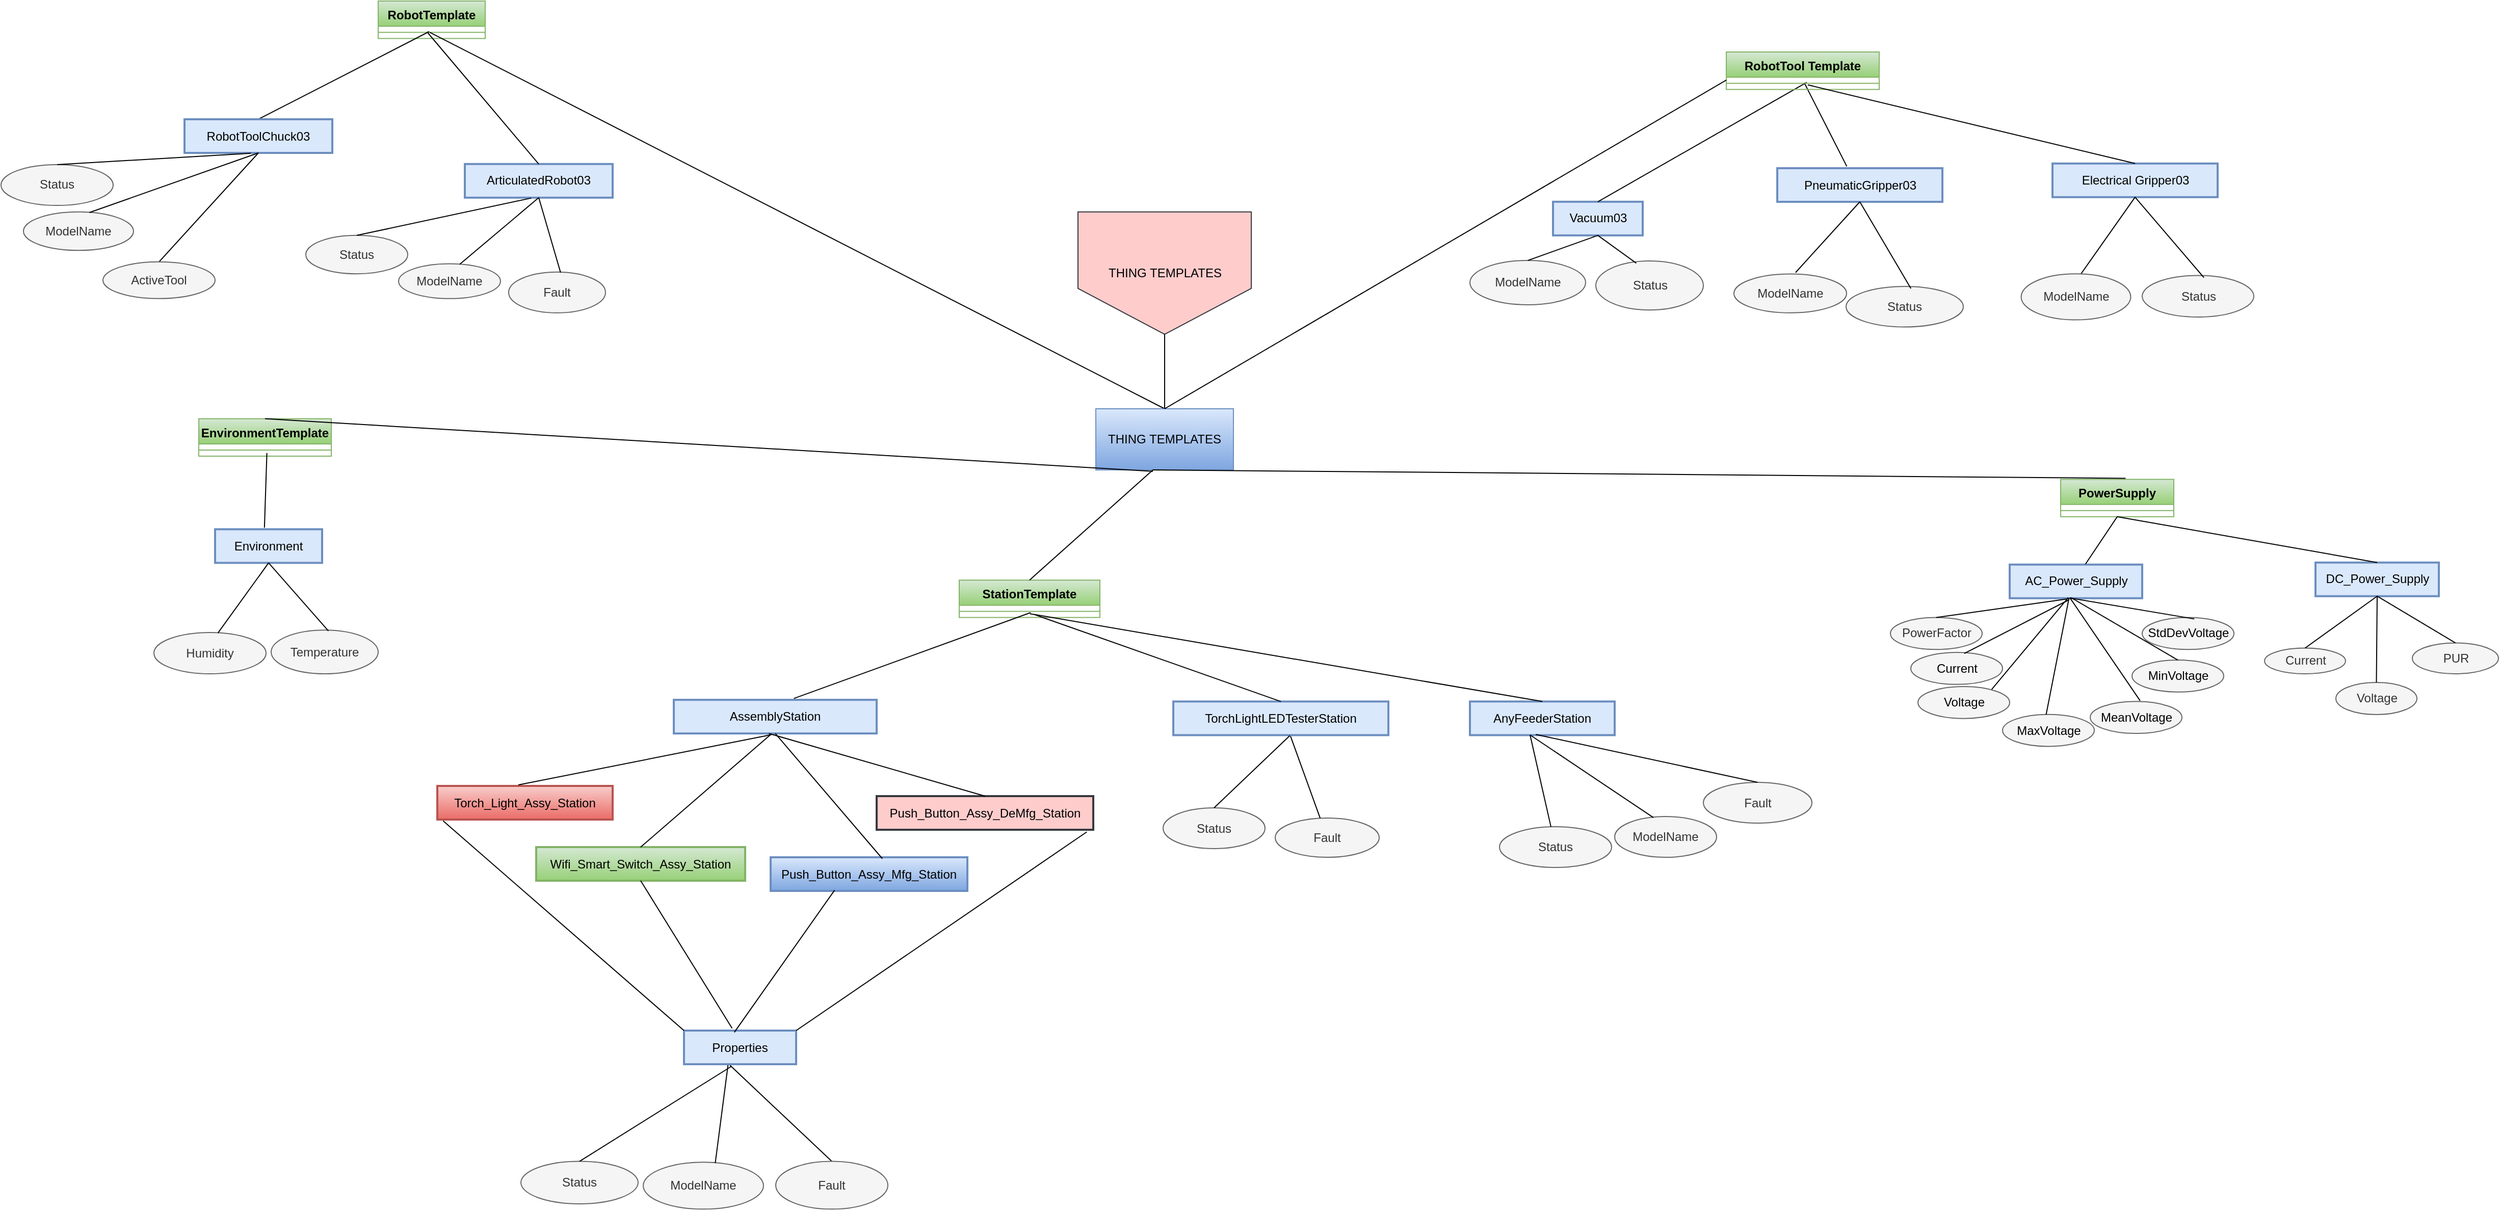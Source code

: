 <mxfile version="24.7.4">
  <diagram name="Page-1" id="5OijmqFve8VZQriH8OVc">
    <mxGraphModel dx="-5677" dy="283" grid="1" gridSize="10" guides="1" tooltips="1" connect="1" arrows="1" fold="1" page="1" pageScale="1" pageWidth="1243" pageHeight="1409" math="0" shadow="0">
      <root>
        <mxCell id="0" />
        <mxCell id="1" parent="0" />
        <mxCell id="x0ikcI0hJj1b4qyyn2zJ-31" value="RobotTemplate&#xa;" style="swimlane;fontStyle=1;align=center;verticalAlign=top;childLayout=stackLayout;horizontal=1;startSize=24.7;horizontalStack=0;resizeParent=1;resizeParentMax=0;resizeLast=0;collapsible=0;marginBottom=0;fillColor=#d5e8d4;gradientColor=#97d077;strokeColor=#82b366;" vertex="1" parent="1">
          <mxGeometry x="7460" y="450.0" width="105" height="36.7" as="geometry" />
        </mxCell>
        <mxCell id="x0ikcI0hJj1b4qyyn2zJ-32" style="line;strokeWidth=1;fillColor=none;align=left;verticalAlign=middle;spacingTop=-1;spacingLeft=3;spacingRight=3;rotatable=0;labelPosition=right;points=[];portConstraint=eastwest;strokeColor=inherit;" vertex="1" parent="x0ikcI0hJj1b4qyyn2zJ-31">
          <mxGeometry y="24.7" width="105" height="12" as="geometry" />
        </mxCell>
        <mxCell id="x0ikcI0hJj1b4qyyn2zJ-33" value="THING TEMPLATES" style="shape=offPageConnector;whiteSpace=wrap;html=1;fillColor=#ffcccc;strokeColor=#36393d;" vertex="1" parent="1">
          <mxGeometry x="8146.5" y="656.91" width="170" height="120" as="geometry" />
        </mxCell>
        <mxCell id="x0ikcI0hJj1b4qyyn2zJ-34" value="" style="endArrow=none;html=1;rounded=0;exitX=0.481;exitY=0.495;exitDx=0;exitDy=0;entryX=0.5;entryY=0;entryDx=0;entryDy=0;exitPerimeter=0;" edge="1" parent="1" source="x0ikcI0hJj1b4qyyn2zJ-32" target="x0ikcI0hJj1b4qyyn2zJ-65">
          <mxGeometry width="50" height="50" relative="1" as="geometry">
            <mxPoint x="7820" y="1150" as="sourcePoint" />
            <mxPoint x="8130" y="1020" as="targetPoint" />
          </mxGeometry>
        </mxCell>
        <mxCell id="x0ikcI0hJj1b4qyyn2zJ-35" value="" style="endArrow=none;html=1;rounded=0;exitX=0.5;exitY=0;exitDx=0;exitDy=0;entryX=0.476;entryY=0.442;entryDx=0;entryDy=0;entryPerimeter=0;" edge="1" parent="1" source="x0ikcI0hJj1b4qyyn2zJ-36" target="x0ikcI0hJj1b4qyyn2zJ-32">
          <mxGeometry width="50" height="50" relative="1" as="geometry">
            <mxPoint x="7490" y="520.0" as="sourcePoint" />
            <mxPoint x="7510" y="490.0" as="targetPoint" />
          </mxGeometry>
        </mxCell>
        <mxCell id="x0ikcI0hJj1b4qyyn2zJ-36" value="RobotToolChuck03" style="whiteSpace=wrap;strokeWidth=2;fillColor=#dae8fc;strokeColor=#6c8ebf;" vertex="1" parent="1">
          <mxGeometry x="7270" y="566.0" width="145" height="33" as="geometry" />
        </mxCell>
        <mxCell id="x0ikcI0hJj1b4qyyn2zJ-37" value="PneumaticGripper03" style="whiteSpace=wrap;strokeWidth=2;fillColor=#dae8fc;strokeColor=#6c8ebf;" vertex="1" parent="1">
          <mxGeometry x="8832.5" y="614.0" width="162" height="33" as="geometry" />
        </mxCell>
        <mxCell id="x0ikcI0hJj1b4qyyn2zJ-38" value="Vacuum03" style="whiteSpace=wrap;strokeWidth=2;fillColor=#dae8fc;strokeColor=#6c8ebf;" vertex="1" parent="1">
          <mxGeometry x="8612.5" y="646.91" width="88" height="33" as="geometry" />
        </mxCell>
        <mxCell id="x0ikcI0hJj1b4qyyn2zJ-39" value="" style="endArrow=none;html=1;rounded=0;exitX=0.421;exitY=-0.055;exitDx=0;exitDy=0;entryX=0.51;entryY=0.461;entryDx=0;entryDy=0;entryPerimeter=0;exitPerimeter=0;" edge="1" parent="1" source="x0ikcI0hJj1b4qyyn2zJ-37" target="x0ikcI0hJj1b4qyyn2zJ-57">
          <mxGeometry width="50" height="50" relative="1" as="geometry">
            <mxPoint x="8195.5" y="646.0" as="sourcePoint" />
            <mxPoint x="8362.5" y="560.0" as="targetPoint" />
          </mxGeometry>
        </mxCell>
        <mxCell id="x0ikcI0hJj1b4qyyn2zJ-40" value="" style="endArrow=none;html=1;rounded=0;exitX=0.5;exitY=0;exitDx=0;exitDy=0;entryX=0.526;entryY=0.422;entryDx=0;entryDy=0;entryPerimeter=0;" edge="1" parent="1" source="x0ikcI0hJj1b4qyyn2zJ-38" target="x0ikcI0hJj1b4qyyn2zJ-57">
          <mxGeometry width="50" height="50" relative="1" as="geometry">
            <mxPoint x="8205.5" y="656.0" as="sourcePoint" />
            <mxPoint x="8352.5" y="550.0" as="targetPoint" />
          </mxGeometry>
        </mxCell>
        <mxCell id="x0ikcI0hJj1b4qyyn2zJ-41" value="&lt;span style=&quot;text-align: left; text-wrap: nowrap;&quot;&gt;ModelName&lt;/span&gt;" style="ellipse;whiteSpace=wrap;html=1;fillColor=#f5f5f5;fontColor=#333333;strokeColor=#666666;" vertex="1" parent="1">
          <mxGeometry x="7112" y="656.91" width="108" height="37.73" as="geometry" />
        </mxCell>
        <mxCell id="x0ikcI0hJj1b4qyyn2zJ-42" value="&lt;div style=&quot;text-align: left;&quot;&gt;&lt;span style=&quot;background-color: initial; text-wrap: nowrap;&quot;&gt;Fault&lt;/span&gt;&lt;/div&gt;" style="ellipse;whiteSpace=wrap;html=1;fillColor=#f5f5f5;fontColor=#333333;strokeColor=#666666;" vertex="1" parent="1">
          <mxGeometry x="7588" y="715.9" width="95" height="40" as="geometry" />
        </mxCell>
        <mxCell id="x0ikcI0hJj1b4qyyn2zJ-43" value="&lt;span style=&quot;text-align: left; text-wrap: nowrap;&quot;&gt;Status&lt;/span&gt;" style="ellipse;whiteSpace=wrap;html=1;fillColor=#f5f5f5;fontColor=#333333;strokeColor=#666666;" vertex="1" parent="1">
          <mxGeometry x="8900" y="730" width="115" height="39.74" as="geometry" />
        </mxCell>
        <mxCell id="x0ikcI0hJj1b4qyyn2zJ-44" value="&lt;span style=&quot;text-align: left; text-wrap: nowrap;&quot;&gt;ModelName&lt;/span&gt;" style="ellipse;whiteSpace=wrap;html=1;fillColor=#f5f5f5;fontColor=#333333;strokeColor=#666666;" vertex="1" parent="1">
          <mxGeometry x="8790" y="717.81" width="110.5" height="38.09" as="geometry" />
        </mxCell>
        <mxCell id="x0ikcI0hJj1b4qyyn2zJ-45" value="" style="endArrow=none;html=1;rounded=0;exitX=0.599;exitY=0.016;exitDx=0;exitDy=0;entryX=0.5;entryY=1;entryDx=0;entryDy=0;exitPerimeter=0;" edge="1" parent="1" source="x0ikcI0hJj1b4qyyn2zJ-41" target="x0ikcI0hJj1b4qyyn2zJ-36">
          <mxGeometry width="50" height="50" relative="1" as="geometry">
            <mxPoint x="7117" y="715.0" as="sourcePoint" />
            <mxPoint x="7284" y="629.0" as="targetPoint" />
          </mxGeometry>
        </mxCell>
        <mxCell id="x0ikcI0hJj1b4qyyn2zJ-46" value="&lt;span style=&quot;text-align: left; text-wrap: nowrap;&quot;&gt;Status&lt;/span&gt;" style="ellipse;whiteSpace=wrap;html=1;fillColor=#f5f5f5;fontColor=#333333;strokeColor=#666666;" vertex="1" parent="1">
          <mxGeometry x="7090" y="610.45" width="110" height="40.09" as="geometry" />
        </mxCell>
        <mxCell id="x0ikcI0hJj1b4qyyn2zJ-47" value="" style="endArrow=none;html=1;rounded=0;exitX=0.5;exitY=0;exitDx=0;exitDy=0;entryX=0.449;entryY=1.012;entryDx=0;entryDy=0;entryPerimeter=0;" edge="1" parent="1" source="x0ikcI0hJj1b4qyyn2zJ-46" target="x0ikcI0hJj1b4qyyn2zJ-36">
          <mxGeometry width="50" height="50" relative="1" as="geometry">
            <mxPoint x="7097" y="701.0" as="sourcePoint" />
            <mxPoint x="7353" y="609.0" as="targetPoint" />
          </mxGeometry>
        </mxCell>
        <mxCell id="x0ikcI0hJj1b4qyyn2zJ-48" value="" style="endArrow=none;html=1;rounded=0;entryX=0.5;entryY=1;entryDx=0;entryDy=0;exitX=0.5;exitY=0;exitDx=0;exitDy=0;" edge="1" parent="1" source="x0ikcI0hJj1b4qyyn2zJ-51" target="x0ikcI0hJj1b4qyyn2zJ-36">
          <mxGeometry width="50" height="50" relative="1" as="geometry">
            <mxPoint x="7300" y="720.0" as="sourcePoint" />
            <mxPoint x="7363" y="619.0" as="targetPoint" />
          </mxGeometry>
        </mxCell>
        <mxCell id="x0ikcI0hJj1b4qyyn2zJ-49" value="" style="endArrow=none;html=1;rounded=0;exitX=0.547;exitY=-0.038;exitDx=0;exitDy=0;entryX=0.5;entryY=1;entryDx=0;entryDy=0;exitPerimeter=0;" edge="1" parent="1" source="x0ikcI0hJj1b4qyyn2zJ-44" target="x0ikcI0hJj1b4qyyn2zJ-37">
          <mxGeometry width="50" height="50" relative="1" as="geometry">
            <mxPoint x="8854.948" y="731.37" as="sourcePoint" />
            <mxPoint x="8750.5" y="687.0" as="targetPoint" />
          </mxGeometry>
        </mxCell>
        <mxCell id="x0ikcI0hJj1b4qyyn2zJ-50" value="" style="endArrow=none;html=1;rounded=0;exitX=0.553;exitY=0.05;exitDx=0;exitDy=0;entryX=0.5;entryY=1;entryDx=0;entryDy=0;exitPerimeter=0;" edge="1" parent="1" source="x0ikcI0hJj1b4qyyn2zJ-43" target="x0ikcI0hJj1b4qyyn2zJ-37">
          <mxGeometry width="50" height="50" relative="1" as="geometry">
            <mxPoint x="8504.5" y="789.0" as="sourcePoint" />
            <mxPoint x="8760.5" y="697.0" as="targetPoint" />
          </mxGeometry>
        </mxCell>
        <mxCell id="x0ikcI0hJj1b4qyyn2zJ-51" value="&lt;span style=&quot;text-align: left; text-wrap: nowrap;&quot;&gt;ActiveTool&lt;/span&gt;" style="ellipse;whiteSpace=wrap;html=1;fillColor=#f5f5f5;fontColor=#333333;strokeColor=#666666;" vertex="1" parent="1">
          <mxGeometry x="7190" y="705.91" width="110" height="36" as="geometry" />
        </mxCell>
        <mxCell id="x0ikcI0hJj1b4qyyn2zJ-52" value="&lt;span style=&quot;text-align: left; text-wrap: nowrap;&quot;&gt;Status&lt;/span&gt;" style="ellipse;whiteSpace=wrap;html=1;fillColor=#f5f5f5;fontColor=#333333;strokeColor=#666666;" vertex="1" parent="1">
          <mxGeometry x="8654.5" y="705" width="105.5" height="48.09" as="geometry" />
        </mxCell>
        <mxCell id="x0ikcI0hJj1b4qyyn2zJ-53" value="&lt;span style=&quot;text-align: left; text-wrap: nowrap;&quot;&gt;ModelName&lt;/span&gt;" style="ellipse;whiteSpace=wrap;html=1;fillColor=#f5f5f5;fontColor=#333333;strokeColor=#666666;" vertex="1" parent="1">
          <mxGeometry x="8531" y="704.54" width="113.5" height="43.46" as="geometry" />
        </mxCell>
        <mxCell id="x0ikcI0hJj1b4qyyn2zJ-54" value="" style="endArrow=none;html=1;rounded=0;entryX=0.5;entryY=1;entryDx=0;entryDy=0;exitX=0.5;exitY=0;exitDx=0;exitDy=0;" edge="1" parent="1" source="x0ikcI0hJj1b4qyyn2zJ-53" target="x0ikcI0hJj1b4qyyn2zJ-38">
          <mxGeometry width="50" height="50" relative="1" as="geometry">
            <mxPoint x="8639.281" y="713.414" as="sourcePoint" />
            <mxPoint x="8388.5" y="669.0" as="targetPoint" />
          </mxGeometry>
        </mxCell>
        <mxCell id="x0ikcI0hJj1b4qyyn2zJ-55" value="" style="endArrow=none;html=1;rounded=0;entryX=0.5;entryY=1;entryDx=0;entryDy=0;exitX=0.376;exitY=0.045;exitDx=0;exitDy=0;exitPerimeter=0;" edge="1" parent="1" source="x0ikcI0hJj1b4qyyn2zJ-52" target="x0ikcI0hJj1b4qyyn2zJ-38">
          <mxGeometry width="50" height="50" relative="1" as="geometry">
            <mxPoint x="8659.5" y="752.0" as="sourcePoint" />
            <mxPoint x="8583.5" y="689.0" as="targetPoint" />
          </mxGeometry>
        </mxCell>
        <mxCell id="x0ikcI0hJj1b4qyyn2zJ-56" value="RobotTool Template&#xa;" style="swimlane;fontStyle=1;align=center;verticalAlign=top;childLayout=stackLayout;horizontal=1;startSize=24.7;horizontalStack=0;resizeParent=1;resizeParentMax=0;resizeLast=0;collapsible=0;marginBottom=0;fillColor=#d5e8d4;gradientColor=#97d077;strokeColor=#82b366;" vertex="1" parent="1">
          <mxGeometry x="8782.5" y="500.0" width="150" height="36.7" as="geometry" />
        </mxCell>
        <mxCell id="x0ikcI0hJj1b4qyyn2zJ-57" style="line;strokeWidth=1;fillColor=none;align=left;verticalAlign=middle;spacingTop=-1;spacingLeft=3;spacingRight=3;rotatable=0;labelPosition=right;points=[];portConstraint=eastwest;strokeColor=inherit;" vertex="1" parent="x0ikcI0hJj1b4qyyn2zJ-56">
          <mxGeometry y="24.7" width="150" height="12" as="geometry" />
        </mxCell>
        <mxCell id="x0ikcI0hJj1b4qyyn2zJ-58" value="ArticulatedRobot03" style="whiteSpace=wrap;strokeWidth=2;fillColor=#dae8fc;strokeColor=#6c8ebf;" vertex="1" parent="1">
          <mxGeometry x="7545" y="609.91" width="145" height="33" as="geometry" />
        </mxCell>
        <mxCell id="x0ikcI0hJj1b4qyyn2zJ-59" value="&lt;span style=&quot;text-align: left; text-wrap: nowrap;&quot;&gt;ModelName&lt;/span&gt;" style="ellipse;whiteSpace=wrap;html=1;fillColor=#f5f5f5;fontColor=#333333;strokeColor=#666666;" vertex="1" parent="1">
          <mxGeometry x="7480" y="707.81" width="100" height="34.1" as="geometry" />
        </mxCell>
        <mxCell id="x0ikcI0hJj1b4qyyn2zJ-60" value="" style="endArrow=none;html=1;rounded=0;exitX=0.599;exitY=0.016;exitDx=0;exitDy=0;entryX=0.5;entryY=1;entryDx=0;entryDy=0;exitPerimeter=0;" edge="1" parent="1" source="x0ikcI0hJj1b4qyyn2zJ-59" target="x0ikcI0hJj1b4qyyn2zJ-58">
          <mxGeometry width="50" height="50" relative="1" as="geometry">
            <mxPoint x="7392" y="758.91" as="sourcePoint" />
            <mxPoint x="7559" y="672.91" as="targetPoint" />
          </mxGeometry>
        </mxCell>
        <mxCell id="x0ikcI0hJj1b4qyyn2zJ-61" value="&lt;span style=&quot;text-align: left; text-wrap: nowrap;&quot;&gt;Status&lt;/span&gt;" style="ellipse;whiteSpace=wrap;html=1;fillColor=#f5f5f5;fontColor=#333333;strokeColor=#666666;" vertex="1" parent="1">
          <mxGeometry x="7389" y="679.91" width="100" height="37.73" as="geometry" />
        </mxCell>
        <mxCell id="x0ikcI0hJj1b4qyyn2zJ-62" value="" style="endArrow=none;html=1;rounded=0;exitX=0.5;exitY=0;exitDx=0;exitDy=0;entryX=0.449;entryY=1.012;entryDx=0;entryDy=0;entryPerimeter=0;" edge="1" parent="1" source="x0ikcI0hJj1b4qyyn2zJ-61" target="x0ikcI0hJj1b4qyyn2zJ-58">
          <mxGeometry width="50" height="50" relative="1" as="geometry">
            <mxPoint x="7372" y="744.91" as="sourcePoint" />
            <mxPoint x="7628" y="652.91" as="targetPoint" />
          </mxGeometry>
        </mxCell>
        <mxCell id="x0ikcI0hJj1b4qyyn2zJ-63" value="" style="endArrow=none;html=1;rounded=0;entryX=0.5;entryY=1;entryDx=0;entryDy=0;exitX=0.536;exitY=0.01;exitDx=0;exitDy=0;exitPerimeter=0;" edge="1" parent="1" source="x0ikcI0hJj1b4qyyn2zJ-42" target="x0ikcI0hJj1b4qyyn2zJ-58">
          <mxGeometry width="50" height="50" relative="1" as="geometry">
            <mxPoint x="7549" y="767.91" as="sourcePoint" />
            <mxPoint x="7638" y="662.91" as="targetPoint" />
          </mxGeometry>
        </mxCell>
        <mxCell id="x0ikcI0hJj1b4qyyn2zJ-64" value="" style="endArrow=none;html=1;rounded=0;exitX=0.5;exitY=0;exitDx=0;exitDy=0;entryX=0.456;entryY=0.462;entryDx=0;entryDy=0;entryPerimeter=0;" edge="1" parent="1" source="x0ikcI0hJj1b4qyyn2zJ-58" target="x0ikcI0hJj1b4qyyn2zJ-32">
          <mxGeometry width="50" height="50" relative="1" as="geometry">
            <mxPoint x="7353" y="576.0" as="sourcePoint" />
            <mxPoint x="7511" y="479" as="targetPoint" />
          </mxGeometry>
        </mxCell>
        <mxCell id="x0ikcI0hJj1b4qyyn2zJ-65" value="THING TEMPLATES" style="rounded=0;whiteSpace=wrap;html=1;fillColor=#dae8fc;strokeColor=#6c8ebf;gradientColor=#7ea6e0;" vertex="1" parent="1">
          <mxGeometry x="8164" y="850" width="135" height="60" as="geometry" />
        </mxCell>
        <mxCell id="x0ikcI0hJj1b4qyyn2zJ-66" value="" style="endArrow=none;html=1;rounded=0;exitX=0;exitY=0.75;exitDx=0;exitDy=0;entryX=0.5;entryY=0;entryDx=0;entryDy=0;" edge="1" parent="1" source="x0ikcI0hJj1b4qyyn2zJ-56" target="x0ikcI0hJj1b4qyyn2zJ-65">
          <mxGeometry width="50" height="50" relative="1" as="geometry">
            <mxPoint x="7853" y="1090" as="sourcePoint" />
            <mxPoint x="8232" y="920" as="targetPoint" />
          </mxGeometry>
        </mxCell>
        <mxCell id="x0ikcI0hJj1b4qyyn2zJ-67" value="" style="endArrow=none;html=1;rounded=0;exitX=0.5;exitY=0;exitDx=0;exitDy=0;entryX=0.5;entryY=1;entryDx=0;entryDy=0;" edge="1" parent="1" source="x0ikcI0hJj1b4qyyn2zJ-65" target="x0ikcI0hJj1b4qyyn2zJ-33">
          <mxGeometry width="50" height="50" relative="1" as="geometry">
            <mxPoint x="7863" y="1100" as="sourcePoint" />
            <mxPoint x="8242" y="930" as="targetPoint" />
          </mxGeometry>
        </mxCell>
        <mxCell id="x0ikcI0hJj1b4qyyn2zJ-68" value="Electrical Gripper03" style="whiteSpace=wrap;strokeWidth=2;fillColor=#dae8fc;strokeColor=#6c8ebf;" vertex="1" parent="1">
          <mxGeometry x="9102.5" y="609.41" width="162" height="33" as="geometry" />
        </mxCell>
        <mxCell id="x0ikcI0hJj1b4qyyn2zJ-69" value="&lt;span style=&quot;text-align: left; text-wrap: nowrap;&quot;&gt;Status&lt;/span&gt;" style="ellipse;whiteSpace=wrap;html=1;fillColor=#f5f5f5;fontColor=#333333;strokeColor=#666666;" vertex="1" parent="1">
          <mxGeometry x="9190.5" y="719.29" width="109.5" height="40.71" as="geometry" />
        </mxCell>
        <mxCell id="x0ikcI0hJj1b4qyyn2zJ-70" value="" style="endArrow=none;html=1;rounded=0;exitX=0.531;exitY=0.052;exitDx=0;exitDy=0;entryX=0.5;entryY=1;entryDx=0;entryDy=0;exitPerimeter=0;" edge="1" parent="1" source="x0ikcI0hJj1b4qyyn2zJ-72" target="x0ikcI0hJj1b4qyyn2zJ-68">
          <mxGeometry width="50" height="50" relative="1" as="geometry">
            <mxPoint x="9152.5" y="735.04" as="sourcePoint" />
            <mxPoint x="9020.5" y="682.41" as="targetPoint" />
          </mxGeometry>
        </mxCell>
        <mxCell id="x0ikcI0hJj1b4qyyn2zJ-71" value="" style="endArrow=none;html=1;rounded=0;exitX=0.553;exitY=0.05;exitDx=0;exitDy=0;entryX=0.5;entryY=1;entryDx=0;entryDy=0;exitPerimeter=0;" edge="1" parent="1" source="x0ikcI0hJj1b4qyyn2zJ-69" target="x0ikcI0hJj1b4qyyn2zJ-68">
          <mxGeometry width="50" height="50" relative="1" as="geometry">
            <mxPoint x="8774.5" y="784.41" as="sourcePoint" />
            <mxPoint x="9030.5" y="692.41" as="targetPoint" />
          </mxGeometry>
        </mxCell>
        <mxCell id="x0ikcI0hJj1b4qyyn2zJ-72" value="&lt;span style=&quot;text-align: left; text-wrap: nowrap;&quot;&gt;ModelName&lt;/span&gt;" style="ellipse;whiteSpace=wrap;html=1;fillColor=#f5f5f5;fontColor=#333333;strokeColor=#666666;" vertex="1" parent="1">
          <mxGeometry x="9071.75" y="717.64" width="107.5" height="45.13" as="geometry" />
        </mxCell>
        <mxCell id="x0ikcI0hJj1b4qyyn2zJ-73" value="" style="endArrow=none;html=1;rounded=0;exitX=0.5;exitY=0;exitDx=0;exitDy=0;entryX=0.533;entryY=0.628;entryDx=0;entryDy=0;entryPerimeter=0;" edge="1" parent="1" source="x0ikcI0hJj1b4qyyn2zJ-68" target="x0ikcI0hJj1b4qyyn2zJ-57">
          <mxGeometry width="50" height="50" relative="1" as="geometry">
            <mxPoint x="8910.5" y="622.63" as="sourcePoint" />
            <mxPoint x="8869.5" y="540.63" as="targetPoint" />
          </mxGeometry>
        </mxCell>
        <mxCell id="x0ikcI0hJj1b4qyyn2zJ-74" value="EnvironmentTemplate&#xa;" style="swimlane;fontStyle=1;align=center;verticalAlign=top;childLayout=stackLayout;horizontal=1;startSize=24.7;horizontalStack=0;resizeParent=1;resizeParentMax=0;resizeLast=0;collapsible=0;marginBottom=0;fillColor=#d5e8d4;gradientColor=#97d077;strokeColor=#82b366;" vertex="1" parent="1">
          <mxGeometry x="7284" y="859.77" width="130" height="36.7" as="geometry" />
        </mxCell>
        <mxCell id="x0ikcI0hJj1b4qyyn2zJ-75" style="line;strokeWidth=1;fillColor=none;align=left;verticalAlign=middle;spacingTop=-1;spacingLeft=3;spacingRight=3;rotatable=0;labelPosition=right;points=[];portConstraint=eastwest;strokeColor=inherit;" vertex="1" parent="x0ikcI0hJj1b4qyyn2zJ-74">
          <mxGeometry y="24.7" width="130" height="12" as="geometry" />
        </mxCell>
        <mxCell id="x0ikcI0hJj1b4qyyn2zJ-76" value="Environment" style="whiteSpace=wrap;strokeWidth=2;fillColor=#dae8fc;strokeColor=#6c8ebf;" vertex="1" parent="1">
          <mxGeometry x="7300" y="968.19" width="105" height="33" as="geometry" />
        </mxCell>
        <mxCell id="x0ikcI0hJj1b4qyyn2zJ-77" value="" style="endArrow=none;html=1;rounded=0;exitX=0.461;exitY=-0.048;exitDx=0;exitDy=0;entryX=0.514;entryY=0.743;entryDx=0;entryDy=0;entryPerimeter=0;exitPerimeter=0;" edge="1" parent="1" source="x0ikcI0hJj1b4qyyn2zJ-76" target="x0ikcI0hJj1b4qyyn2zJ-75">
          <mxGeometry width="50" height="50" relative="1" as="geometry">
            <mxPoint x="7337" y="1111.97" as="sourcePoint" />
            <mxPoint x="7230" y="980.97" as="targetPoint" />
          </mxGeometry>
        </mxCell>
        <mxCell id="x0ikcI0hJj1b4qyyn2zJ-78" value="&lt;div style=&quot;text-align: left;&quot;&gt;&lt;span style=&quot;text-wrap: nowrap;&quot;&gt;Temperature&lt;/span&gt;&lt;/div&gt;" style="ellipse;whiteSpace=wrap;html=1;fillColor=#f5f5f5;fontColor=#333333;strokeColor=#666666;" vertex="1" parent="1">
          <mxGeometry x="7355" y="1067.18" width="105" height="42.82" as="geometry" />
        </mxCell>
        <mxCell id="x0ikcI0hJj1b4qyyn2zJ-79" value="&lt;div style=&quot;text-align: left;&quot;&gt;&lt;span style=&quot;background-color: initial; text-wrap: nowrap;&quot;&gt;Humidity&lt;/span&gt;&lt;/div&gt;" style="ellipse;whiteSpace=wrap;html=1;fillColor=#f5f5f5;fontColor=#333333;strokeColor=#666666;" vertex="1" parent="1">
          <mxGeometry x="7240" y="1069.45" width="110" height="40.55" as="geometry" />
        </mxCell>
        <mxCell id="x0ikcI0hJj1b4qyyn2zJ-80" value="" style="endArrow=none;html=1;rounded=0;entryX=0.5;entryY=1;entryDx=0;entryDy=0;exitX=0.571;exitY=0.013;exitDx=0;exitDy=0;exitPerimeter=0;" edge="1" parent="1" source="x0ikcI0hJj1b4qyyn2zJ-79" target="x0ikcI0hJj1b4qyyn2zJ-76">
          <mxGeometry width="50" height="50" relative="1" as="geometry">
            <mxPoint x="7266" y="1166.18" as="sourcePoint" />
            <mxPoint x="7250" y="1058.18" as="targetPoint" />
          </mxGeometry>
        </mxCell>
        <mxCell id="x0ikcI0hJj1b4qyyn2zJ-81" value="" style="endArrow=none;html=1;rounded=0;entryX=0.5;entryY=1;entryDx=0;entryDy=0;exitX=0.535;exitY=0.017;exitDx=0;exitDy=0;exitPerimeter=0;" edge="1" parent="1" source="x0ikcI0hJj1b4qyyn2zJ-78" target="x0ikcI0hJj1b4qyyn2zJ-76">
          <mxGeometry width="50" height="50" relative="1" as="geometry">
            <mxPoint x="7323" y="1080.19" as="sourcePoint" />
            <mxPoint x="7363" y="1011.19" as="targetPoint" />
          </mxGeometry>
        </mxCell>
        <mxCell id="x0ikcI0hJj1b4qyyn2zJ-82" value="" style="endArrow=none;html=1;rounded=0;exitX=0.5;exitY=0;exitDx=0;exitDy=0;entryX=0.415;entryY=1.023;entryDx=0;entryDy=0;entryPerimeter=0;" edge="1" parent="1" source="x0ikcI0hJj1b4qyyn2zJ-74" target="x0ikcI0hJj1b4qyyn2zJ-65">
          <mxGeometry width="50" height="50" relative="1" as="geometry">
            <mxPoint x="8307" y="1068.74" as="sourcePoint" />
            <mxPoint x="8200" y="937.74" as="targetPoint" />
          </mxGeometry>
        </mxCell>
        <mxCell id="x0ikcI0hJj1b4qyyn2zJ-83" value="PowerSupply" style="swimlane;fontStyle=1;align=center;verticalAlign=top;childLayout=stackLayout;horizontal=1;startSize=24.7;horizontalStack=0;resizeParent=1;resizeParentMax=0;resizeLast=0;collapsible=0;marginBottom=0;fillColor=#d5e8d4;gradientColor=#97d077;strokeColor=#82b366;" vertex="1" parent="1">
          <mxGeometry x="9110.5" y="919.21" width="111" height="36.7" as="geometry" />
        </mxCell>
        <mxCell id="x0ikcI0hJj1b4qyyn2zJ-84" style="line;strokeWidth=1;fillColor=none;align=left;verticalAlign=middle;spacingTop=-1;spacingLeft=3;spacingRight=3;rotatable=0;labelPosition=right;points=[];portConstraint=eastwest;strokeColor=inherit;" vertex="1" parent="x0ikcI0hJj1b4qyyn2zJ-83">
          <mxGeometry y="24.7" width="111" height="12" as="geometry" />
        </mxCell>
        <mxCell id="x0ikcI0hJj1b4qyyn2zJ-85" value="" style="endArrow=none;html=1;rounded=0;exitX=0.574;exitY=-0.026;exitDx=0;exitDy=0;exitPerimeter=0;" edge="1" parent="1" source="x0ikcI0hJj1b4qyyn2zJ-83">
          <mxGeometry width="50" height="50" relative="1" as="geometry">
            <mxPoint x="7709" y="1011" as="sourcePoint" />
            <mxPoint x="8220" y="910" as="targetPoint" />
          </mxGeometry>
        </mxCell>
        <mxCell id="x0ikcI0hJj1b4qyyn2zJ-86" value="AC_Power_Supply" style="whiteSpace=wrap;strokeWidth=2;fillColor=#dae8fc;strokeColor=#6c8ebf;" vertex="1" parent="1">
          <mxGeometry x="9060.5" y="1002.86" width="130" height="33" as="geometry" />
        </mxCell>
        <mxCell id="x0ikcI0hJj1b4qyyn2zJ-87" value="DC_Power_Supply" style="whiteSpace=wrap;strokeWidth=2;fillColor=#dae8fc;strokeColor=#6c8ebf;" vertex="1" parent="1">
          <mxGeometry x="9360.5" y="1000.86" width="121" height="33" as="geometry" />
        </mxCell>
        <mxCell id="x0ikcI0hJj1b4qyyn2zJ-88" value="&lt;div style=&quot;text-align: left;&quot;&gt;&lt;span style=&quot;text-wrap: nowrap;&quot;&gt;PowerFactor&lt;/span&gt;&lt;br&gt;&lt;/div&gt;" style="ellipse;whiteSpace=wrap;html=1;fillColor=#f5f5f5;fontColor=#333333;strokeColor=#666666;" vertex="1" parent="1">
          <mxGeometry x="8943.5" y="1054.78" width="90" height="31.35" as="geometry" />
        </mxCell>
        <mxCell id="x0ikcI0hJj1b4qyyn2zJ-89" value="&lt;div style=&quot;text-align: left;&quot;&gt;&lt;span style=&quot;text-wrap: nowrap;&quot;&gt;Current&lt;/span&gt;&lt;br&gt;&lt;/div&gt;" style="ellipse;whiteSpace=wrap;html=1;fillColor=#f5f5f5;strokeColor=#666666;" vertex="1" parent="1">
          <mxGeometry x="8963.5" y="1089.05" width="90" height="31.35" as="geometry" />
        </mxCell>
        <mxCell id="x0ikcI0hJj1b4qyyn2zJ-90" value="&lt;div style=&quot;text-align: left;&quot;&gt;&lt;span style=&quot;text-wrap: nowrap;&quot;&gt;Voltage&lt;/span&gt;&lt;br&gt;&lt;/div&gt;" style="ellipse;whiteSpace=wrap;html=1;fillColor=#f5f5f5;strokeColor=#666666;" vertex="1" parent="1">
          <mxGeometry x="8970.5" y="1122.51" width="90" height="31.35" as="geometry" />
        </mxCell>
        <mxCell id="x0ikcI0hJj1b4qyyn2zJ-91" value="&lt;div style=&quot;text-align: left;&quot;&gt;&lt;span style=&quot;text-wrap: nowrap;&quot;&gt;MaxVoltage&lt;/span&gt;&lt;br&gt;&lt;/div&gt;" style="ellipse;whiteSpace=wrap;html=1;fillColor=#f5f5f5;strokeColor=#666666;" vertex="1" parent="1">
          <mxGeometry x="9053.5" y="1149.84" width="90" height="31.35" as="geometry" />
        </mxCell>
        <mxCell id="x0ikcI0hJj1b4qyyn2zJ-92" value="&lt;div style=&quot;text-align: left;&quot;&gt;&lt;span style=&quot;text-wrap: nowrap;&quot;&gt;MeanVoltage&lt;/span&gt;&lt;br&gt;&lt;/div&gt;" style="ellipse;whiteSpace=wrap;html=1;fillColor=#f5f5f5;strokeColor=#666666;" vertex="1" parent="1">
          <mxGeometry x="9139.5" y="1137.18" width="90" height="31.35" as="geometry" />
        </mxCell>
        <mxCell id="x0ikcI0hJj1b4qyyn2zJ-93" value="&lt;div style=&quot;text-align: left;&quot;&gt;&lt;span style=&quot;text-wrap: nowrap;&quot;&gt;MinVoltage&lt;/span&gt;&lt;br&gt;&lt;/div&gt;" style="ellipse;whiteSpace=wrap;html=1;fillColor=#f5f5f5;strokeColor=#666666;" vertex="1" parent="1">
          <mxGeometry x="9180.5" y="1096.51" width="90" height="31.35" as="geometry" />
        </mxCell>
        <mxCell id="x0ikcI0hJj1b4qyyn2zJ-94" value="&lt;div style=&quot;text-align: left;&quot;&gt;&lt;span style=&quot;text-wrap: nowrap;&quot;&gt;StdDevVoltage&lt;/span&gt;&lt;br&gt;&lt;/div&gt;" style="ellipse;whiteSpace=wrap;html=1;fillColor=#f5f5f5;strokeColor=#666666;" vertex="1" parent="1">
          <mxGeometry x="9190.5" y="1054.78" width="90" height="31.35" as="geometry" />
        </mxCell>
        <mxCell id="x0ikcI0hJj1b4qyyn2zJ-95" value="&lt;div style=&quot;text-align: left;&quot;&gt;&lt;span style=&quot;text-wrap: nowrap;&quot;&gt;Current&lt;/span&gt;&lt;br&gt;&lt;/div&gt;" style="ellipse;whiteSpace=wrap;html=1;fillColor=#f5f5f5;fontColor=#333333;strokeColor=#666666;" vertex="1" parent="1">
          <mxGeometry x="9310.5" y="1084.77" width="79.5" height="25.23" as="geometry" />
        </mxCell>
        <mxCell id="x0ikcI0hJj1b4qyyn2zJ-96" value="&lt;div style=&quot;text-align: left;&quot;&gt;&lt;span style=&quot;text-wrap: nowrap;&quot;&gt;Voltage&lt;/span&gt;&lt;br&gt;&lt;/div&gt;" style="ellipse;whiteSpace=wrap;html=1;fillColor=#f5f5f5;fontColor=#333333;strokeColor=#666666;" vertex="1" parent="1">
          <mxGeometry x="9380.5" y="1118.49" width="79.5" height="31.51" as="geometry" />
        </mxCell>
        <mxCell id="x0ikcI0hJj1b4qyyn2zJ-97" value="&lt;div style=&quot;text-align: left;&quot;&gt;&lt;span style=&quot;text-wrap: nowrap;&quot;&gt;PUR&lt;/span&gt;&lt;br&gt;&lt;/div&gt;" style="ellipse;whiteSpace=wrap;html=1;fillColor=#f5f5f5;fontColor=#333333;strokeColor=#666666;" vertex="1" parent="1">
          <mxGeometry x="9455.5" y="1079.72" width="84.5" height="30.28" as="geometry" />
        </mxCell>
        <mxCell id="x0ikcI0hJj1b4qyyn2zJ-98" value="" style="endArrow=none;html=1;rounded=0;exitX=0.5;exitY=1;exitDx=0;exitDy=0;entryX=0.5;entryY=0;entryDx=0;entryDy=0;" edge="1" parent="1" source="x0ikcI0hJj1b4qyyn2zJ-83" target="x0ikcI0hJj1b4qyyn2zJ-87">
          <mxGeometry width="50" height="50" relative="1" as="geometry">
            <mxPoint x="9184.5" y="928.21" as="sourcePoint" />
            <mxPoint x="9319.5" y="857.21" as="targetPoint" />
          </mxGeometry>
        </mxCell>
        <mxCell id="x0ikcI0hJj1b4qyyn2zJ-99" value="" style="endArrow=none;html=1;rounded=0;entryX=0.572;entryY=-0.015;entryDx=0;entryDy=0;exitX=0.5;exitY=1;exitDx=0;exitDy=0;entryPerimeter=0;" edge="1" parent="1" source="x0ikcI0hJj1b4qyyn2zJ-83" target="x0ikcI0hJj1b4qyyn2zJ-86">
          <mxGeometry width="50" height="50" relative="1" as="geometry">
            <mxPoint x="9170.5" y="959.21" as="sourcePoint" />
            <mxPoint x="9431.5" y="1011.21" as="targetPoint" />
          </mxGeometry>
        </mxCell>
        <mxCell id="x0ikcI0hJj1b4qyyn2zJ-100" value="" style="endArrow=none;html=1;rounded=0;entryX=0.5;entryY=0;entryDx=0;entryDy=0;exitX=0.438;exitY=1.02;exitDx=0;exitDy=0;exitPerimeter=0;" edge="1" parent="1" source="x0ikcI0hJj1b4qyyn2zJ-86" target="x0ikcI0hJj1b4qyyn2zJ-88">
          <mxGeometry width="50" height="50" relative="1" as="geometry">
            <mxPoint x="9080.5" y="1099.21" as="sourcePoint" />
            <mxPoint x="9048.5" y="1145.21" as="targetPoint" />
          </mxGeometry>
        </mxCell>
        <mxCell id="x0ikcI0hJj1b4qyyn2zJ-101" value="" style="endArrow=none;html=1;rounded=0;entryX=0.583;entryY=0.033;entryDx=0;entryDy=0;exitX=0.448;exitY=1.046;exitDx=0;exitDy=0;exitPerimeter=0;entryPerimeter=0;" edge="1" parent="1" source="x0ikcI0hJj1b4qyyn2zJ-86" target="x0ikcI0hJj1b4qyyn2zJ-89">
          <mxGeometry width="50" height="50" relative="1" as="geometry">
            <mxPoint x="9127.5" y="1046.21" as="sourcePoint" />
            <mxPoint x="8998.5" y="1065.21" as="targetPoint" />
          </mxGeometry>
        </mxCell>
        <mxCell id="x0ikcI0hJj1b4qyyn2zJ-102" value="" style="endArrow=none;html=1;rounded=0;entryX=0.568;entryY=0.045;entryDx=0;entryDy=0;exitX=0.453;exitY=0.991;exitDx=0;exitDy=0;exitPerimeter=0;entryPerimeter=0;" edge="1" parent="1" source="x0ikcI0hJj1b4qyyn2zJ-86" target="x0ikcI0hJj1b4qyyn2zJ-94">
          <mxGeometry width="50" height="50" relative="1" as="geometry">
            <mxPoint x="9137.5" y="1056.21" as="sourcePoint" />
            <mxPoint x="9008.5" y="1075.21" as="targetPoint" />
          </mxGeometry>
        </mxCell>
        <mxCell id="x0ikcI0hJj1b4qyyn2zJ-103" value="" style="endArrow=none;html=1;rounded=0;entryX=0.5;entryY=0;entryDx=0;entryDy=0;exitX=0.463;exitY=0.983;exitDx=0;exitDy=0;exitPerimeter=0;" edge="1" parent="1" source="x0ikcI0hJj1b4qyyn2zJ-86" target="x0ikcI0hJj1b4qyyn2zJ-93">
          <mxGeometry width="50" height="50" relative="1" as="geometry">
            <mxPoint x="9147.5" y="1066.21" as="sourcePoint" />
            <mxPoint x="9018.5" y="1085.21" as="targetPoint" />
          </mxGeometry>
        </mxCell>
        <mxCell id="x0ikcI0hJj1b4qyyn2zJ-104" value="" style="endArrow=none;html=1;rounded=0;entryX=0.544;entryY=-0.023;entryDx=0;entryDy=0;exitX=0.455;exitY=0.991;exitDx=0;exitDy=0;exitPerimeter=0;entryPerimeter=0;" edge="1" parent="1" source="x0ikcI0hJj1b4qyyn2zJ-86" target="x0ikcI0hJj1b4qyyn2zJ-92">
          <mxGeometry width="50" height="50" relative="1" as="geometry">
            <mxPoint x="9157.5" y="1076.21" as="sourcePoint" />
            <mxPoint x="9028.5" y="1095.21" as="targetPoint" />
          </mxGeometry>
        </mxCell>
        <mxCell id="x0ikcI0hJj1b4qyyn2zJ-105" value="" style="endArrow=none;html=1;rounded=0;entryX=0.804;entryY=0.09;entryDx=0;entryDy=0;exitX=0.442;exitY=0.983;exitDx=0;exitDy=0;exitPerimeter=0;entryPerimeter=0;" edge="1" parent="1" source="x0ikcI0hJj1b4qyyn2zJ-86" target="x0ikcI0hJj1b4qyyn2zJ-90">
          <mxGeometry width="50" height="50" relative="1" as="geometry">
            <mxPoint x="9167.5" y="1086.21" as="sourcePoint" />
            <mxPoint x="9038.5" y="1105.21" as="targetPoint" />
          </mxGeometry>
        </mxCell>
        <mxCell id="x0ikcI0hJj1b4qyyn2zJ-106" value="" style="endArrow=none;html=1;rounded=0;entryX=0.475;entryY=0.005;entryDx=0;entryDy=0;exitX=0.448;exitY=0.991;exitDx=0;exitDy=0;exitPerimeter=0;entryPerimeter=0;" edge="1" parent="1" source="x0ikcI0hJj1b4qyyn2zJ-86" target="x0ikcI0hJj1b4qyyn2zJ-91">
          <mxGeometry width="50" height="50" relative="1" as="geometry">
            <mxPoint x="9127.5" y="1045.21" as="sourcePoint" />
            <mxPoint x="9052.5" y="1135.21" as="targetPoint" />
          </mxGeometry>
        </mxCell>
        <mxCell id="x0ikcI0hJj1b4qyyn2zJ-107" value="" style="endArrow=none;html=1;rounded=0;entryX=0.5;entryY=0;entryDx=0;entryDy=0;exitX=0.5;exitY=1;exitDx=0;exitDy=0;" edge="1" parent="1" source="x0ikcI0hJj1b4qyyn2zJ-87" target="x0ikcI0hJj1b4qyyn2zJ-95">
          <mxGeometry width="50" height="50" relative="1" as="geometry">
            <mxPoint x="9410.5" y="1059.21" as="sourcePoint" />
            <mxPoint x="9335.5" y="1149.21" as="targetPoint" />
          </mxGeometry>
        </mxCell>
        <mxCell id="x0ikcI0hJj1b4qyyn2zJ-108" value="" style="endArrow=none;html=1;rounded=0;entryX=0.5;entryY=0;entryDx=0;entryDy=0;exitX=0.5;exitY=1;exitDx=0;exitDy=0;" edge="1" parent="1" source="x0ikcI0hJj1b4qyyn2zJ-87" target="x0ikcI0hJj1b4qyyn2zJ-97">
          <mxGeometry width="50" height="50" relative="1" as="geometry">
            <mxPoint x="9431.5" y="1044.21" as="sourcePoint" />
            <mxPoint x="9365.5" y="1095.21" as="targetPoint" />
          </mxGeometry>
        </mxCell>
        <mxCell id="x0ikcI0hJj1b4qyyn2zJ-109" value="" style="endArrow=none;html=1;rounded=0;entryX=0.5;entryY=0;entryDx=0;entryDy=0;exitX=0.5;exitY=1;exitDx=0;exitDy=0;" edge="1" parent="1" source="x0ikcI0hJj1b4qyyn2zJ-87" target="x0ikcI0hJj1b4qyyn2zJ-96">
          <mxGeometry width="50" height="50" relative="1" as="geometry">
            <mxPoint x="9431.5" y="1044.21" as="sourcePoint" />
            <mxPoint x="9510.5" y="1090.21" as="targetPoint" />
          </mxGeometry>
        </mxCell>
        <mxCell id="x0ikcI0hJj1b4qyyn2zJ-147" value="StationTemplate&#xa;" style="swimlane;fontStyle=1;align=center;verticalAlign=top;childLayout=stackLayout;horizontal=1;startSize=24.7;horizontalStack=0;resizeParent=1;resizeParentMax=0;resizeLast=0;collapsible=0;marginBottom=0;fillColor=#d5e8d4;gradientColor=#97d077;strokeColor=#82b366;" vertex="1" parent="1">
          <mxGeometry x="8030" y="1018.08" width="138" height="36.7" as="geometry" />
        </mxCell>
        <mxCell id="x0ikcI0hJj1b4qyyn2zJ-148" style="line;strokeWidth=1;fillColor=none;align=left;verticalAlign=middle;spacingTop=-1;spacingLeft=3;spacingRight=3;rotatable=0;labelPosition=right;points=[];portConstraint=eastwest;strokeColor=inherit;" vertex="1" parent="x0ikcI0hJj1b4qyyn2zJ-147">
          <mxGeometry y="24.7" width="138" height="12" as="geometry" />
        </mxCell>
        <mxCell id="x0ikcI0hJj1b4qyyn2zJ-149" value="AssemblyStation" style="whiteSpace=wrap;strokeWidth=2;fillColor=#dae8fc;strokeColor=#6c8ebf;" vertex="1" parent="1">
          <mxGeometry x="7750" y="1135.53" width="199" height="33" as="geometry" />
        </mxCell>
        <mxCell id="x0ikcI0hJj1b4qyyn2zJ-151" value="Torch_Light_Assy_Station" style="whiteSpace=wrap;strokeWidth=2;fillColor=#f8cecc;gradientColor=#ea6b66;strokeColor=#b85450;" vertex="1" parent="1">
          <mxGeometry x="7518" y="1220" width="172" height="33" as="geometry" />
        </mxCell>
        <mxCell id="x0ikcI0hJj1b4qyyn2zJ-152" value="Wifi_Smart_Switch_Assy_Station" style="whiteSpace=wrap;strokeWidth=2;fillColor=#d5e8d4;gradientColor=#97d077;strokeColor=#82b366;" vertex="1" parent="1">
          <mxGeometry x="7615" y="1280" width="205" height="33" as="geometry" />
        </mxCell>
        <mxCell id="x0ikcI0hJj1b4qyyn2zJ-153" value="Push_Button_Assy_Mfg_Station" style="whiteSpace=wrap;strokeWidth=2;fillColor=#dae8fc;gradientColor=#7ea6e0;strokeColor=#6c8ebf;" vertex="1" parent="1">
          <mxGeometry x="7845" y="1290" width="193" height="33" as="geometry" />
        </mxCell>
        <mxCell id="x0ikcI0hJj1b4qyyn2zJ-154" value="Push_Button_Assy_DeMfg_Station" style="whiteSpace=wrap;strokeWidth=2;fillColor=#ffcccc;strokeColor=#36393d;" vertex="1" parent="1">
          <mxGeometry x="7949" y="1230" width="212.5" height="33" as="geometry" />
        </mxCell>
        <mxCell id="x0ikcI0hJj1b4qyyn2zJ-156" value="&lt;span style=&quot;text-align: left; text-wrap: nowrap;&quot;&gt;ModelName&lt;/span&gt;" style="ellipse;whiteSpace=wrap;html=1;fillColor=#f5f5f5;fontColor=#333333;strokeColor=#666666;" vertex="1" parent="1">
          <mxGeometry x="7720" y="1589.18" width="118" height="46" as="geometry" />
        </mxCell>
        <mxCell id="x0ikcI0hJj1b4qyyn2zJ-157" value="" style="endArrow=none;html=1;rounded=0;exitX=0.599;exitY=0.016;exitDx=0;exitDy=0;entryX=0.393;entryY=1.012;entryDx=0;entryDy=0;exitPerimeter=0;entryPerimeter=0;" edge="1" parent="1" source="x0ikcI0hJj1b4qyyn2zJ-156" target="x0ikcI0hJj1b4qyyn2zJ-163">
          <mxGeometry width="50" height="50" relative="1" as="geometry">
            <mxPoint x="7592" y="1699.09" as="sourcePoint" />
            <mxPoint x="7818" y="1583.09" as="targetPoint" />
          </mxGeometry>
        </mxCell>
        <mxCell id="x0ikcI0hJj1b4qyyn2zJ-158" value="&lt;span style=&quot;text-align: left; text-wrap: nowrap;&quot;&gt;Status&lt;/span&gt;" style="ellipse;whiteSpace=wrap;html=1;fillColor=#f5f5f5;fontColor=#333333;strokeColor=#666666;" vertex="1" parent="1">
          <mxGeometry x="7600" y="1588.27" width="115" height="41.73" as="geometry" />
        </mxCell>
        <mxCell id="x0ikcI0hJj1b4qyyn2zJ-159" value="" style="endArrow=none;html=1;rounded=0;exitX=0.5;exitY=0;exitDx=0;exitDy=0;entryX=0.421;entryY=1.068;entryDx=0;entryDy=0;entryPerimeter=0;" edge="1" parent="1" source="x0ikcI0hJj1b4qyyn2zJ-158" target="x0ikcI0hJj1b4qyyn2zJ-163">
          <mxGeometry width="50" height="50" relative="1" as="geometry">
            <mxPoint x="7572" y="1685.09" as="sourcePoint" />
            <mxPoint x="7810" y="1583.09" as="targetPoint" />
          </mxGeometry>
        </mxCell>
        <mxCell id="x0ikcI0hJj1b4qyyn2zJ-160" value="" style="endArrow=none;html=1;rounded=0;entryX=0.41;entryY=1.031;entryDx=0;entryDy=0;exitX=0.5;exitY=0;exitDx=0;exitDy=0;entryPerimeter=0;" edge="1" parent="1" source="x0ikcI0hJj1b4qyyn2zJ-161" target="x0ikcI0hJj1b4qyyn2zJ-163">
          <mxGeometry width="50" height="50" relative="1" as="geometry">
            <mxPoint x="7775" y="1704.09" as="sourcePoint" />
            <mxPoint x="7818" y="1583.09" as="targetPoint" />
          </mxGeometry>
        </mxCell>
        <mxCell id="x0ikcI0hJj1b4qyyn2zJ-161" value="&lt;div style=&quot;text-align: left;&quot;&gt;&lt;span style=&quot;background-color: initial; text-wrap: nowrap;&quot;&gt;Fault&lt;/span&gt;&lt;/div&gt;" style="ellipse;whiteSpace=wrap;html=1;fillColor=#f5f5f5;fontColor=#333333;strokeColor=#666666;" vertex="1" parent="1">
          <mxGeometry x="7850" y="1588.27" width="110" height="46.91" as="geometry" />
        </mxCell>
        <mxCell id="x0ikcI0hJj1b4qyyn2zJ-163" value="Properties" style="whiteSpace=wrap;strokeWidth=2;fillColor=#dae8fc;strokeColor=#6c8ebf;" vertex="1" parent="1">
          <mxGeometry x="7760" y="1460" width="110" height="33" as="geometry" />
        </mxCell>
        <mxCell id="x0ikcI0hJj1b4qyyn2zJ-164" value="" style="endArrow=none;html=1;rounded=0;exitX=0.592;exitY=-0.041;exitDx=0;exitDy=0;entryX=0.507;entryY=0.602;entryDx=0;entryDy=0;entryPerimeter=0;exitPerimeter=0;" edge="1" parent="1" source="x0ikcI0hJj1b4qyyn2zJ-149" target="x0ikcI0hJj1b4qyyn2zJ-148">
          <mxGeometry width="50" height="50" relative="1" as="geometry">
            <mxPoint x="7799" y="1162.69" as="sourcePoint" />
            <mxPoint x="7960" y="1090" as="targetPoint" />
          </mxGeometry>
        </mxCell>
        <mxCell id="x0ikcI0hJj1b4qyyn2zJ-165" value="" style="endArrow=none;html=1;rounded=0;exitX=0.462;exitY=-0.03;exitDx=0;exitDy=0;entryX=0.481;entryY=1.038;entryDx=0;entryDy=0;entryPerimeter=0;exitPerimeter=0;" edge="1" parent="1" source="x0ikcI0hJj1b4qyyn2zJ-151" target="x0ikcI0hJj1b4qyyn2zJ-149">
          <mxGeometry width="50" height="50" relative="1" as="geometry">
            <mxPoint x="7700" y="1200" as="sourcePoint" />
            <mxPoint x="7842" y="1151" as="targetPoint" />
          </mxGeometry>
        </mxCell>
        <mxCell id="x0ikcI0hJj1b4qyyn2zJ-166" value="" style="endArrow=none;html=1;rounded=0;exitX=0.5;exitY=0;exitDx=0;exitDy=0;entryX=0.469;entryY=1.002;entryDx=0;entryDy=0;entryPerimeter=0;" edge="1" parent="1" source="x0ikcI0hJj1b4qyyn2zJ-154" target="x0ikcI0hJj1b4qyyn2zJ-149">
          <mxGeometry width="50" height="50" relative="1" as="geometry">
            <mxPoint x="7607" y="1229" as="sourcePoint" />
            <mxPoint x="7856" y="1180" as="targetPoint" />
          </mxGeometry>
        </mxCell>
        <mxCell id="x0ikcI0hJj1b4qyyn2zJ-167" value="" style="endArrow=none;html=1;rounded=0;exitX=0.568;exitY=0.042;exitDx=0;exitDy=0;entryX=0.5;entryY=1;entryDx=0;entryDy=0;exitPerimeter=0;" edge="1" parent="1" source="x0ikcI0hJj1b4qyyn2zJ-153" target="x0ikcI0hJj1b4qyyn2zJ-149">
          <mxGeometry width="50" height="50" relative="1" as="geometry">
            <mxPoint x="7617" y="1239" as="sourcePoint" />
            <mxPoint x="7866" y="1190" as="targetPoint" />
          </mxGeometry>
        </mxCell>
        <mxCell id="x0ikcI0hJj1b4qyyn2zJ-168" value="" style="endArrow=none;html=1;rounded=0;exitX=0.5;exitY=0;exitDx=0;exitDy=0;entryX=0.481;entryY=1.014;entryDx=0;entryDy=0;entryPerimeter=0;" edge="1" parent="1" source="x0ikcI0hJj1b4qyyn2zJ-152" target="x0ikcI0hJj1b4qyyn2zJ-149">
          <mxGeometry width="50" height="50" relative="1" as="geometry">
            <mxPoint x="7627" y="1249" as="sourcePoint" />
            <mxPoint x="7876" y="1200" as="targetPoint" />
          </mxGeometry>
        </mxCell>
        <mxCell id="x0ikcI0hJj1b4qyyn2zJ-169" value="" style="endArrow=none;html=1;rounded=0;entryX=0;entryY=0;entryDx=0;entryDy=0;exitX=0.033;exitY=1.039;exitDx=0;exitDy=0;exitPerimeter=0;" edge="1" parent="1" source="x0ikcI0hJj1b4qyyn2zJ-151" target="x0ikcI0hJj1b4qyyn2zJ-163">
          <mxGeometry width="50" height="50" relative="1" as="geometry">
            <mxPoint x="7530" y="1260" as="sourcePoint" />
            <mxPoint x="8019" y="1341" as="targetPoint" />
          </mxGeometry>
        </mxCell>
        <mxCell id="x0ikcI0hJj1b4qyyn2zJ-170" value="" style="endArrow=none;html=1;rounded=0;entryX=0.429;entryY=-0.069;entryDx=0;entryDy=0;exitX=0.5;exitY=1;exitDx=0;exitDy=0;entryPerimeter=0;" edge="1" parent="1" source="x0ikcI0hJj1b4qyyn2zJ-152" target="x0ikcI0hJj1b4qyyn2zJ-163">
          <mxGeometry width="50" height="50" relative="1" as="geometry">
            <mxPoint x="7534" y="1264" as="sourcePoint" />
            <mxPoint x="7770" y="1470" as="targetPoint" />
          </mxGeometry>
        </mxCell>
        <mxCell id="x0ikcI0hJj1b4qyyn2zJ-171" value="" style="endArrow=none;html=1;rounded=0;entryX=0.449;entryY=0.052;entryDx=0;entryDy=0;exitX=0.325;exitY=0.978;exitDx=0;exitDy=0;entryPerimeter=0;exitPerimeter=0;" edge="1" parent="1" source="x0ikcI0hJj1b4qyyn2zJ-153" target="x0ikcI0hJj1b4qyyn2zJ-163">
          <mxGeometry width="50" height="50" relative="1" as="geometry">
            <mxPoint x="7728" y="1323" as="sourcePoint" />
            <mxPoint x="7817" y="1468" as="targetPoint" />
          </mxGeometry>
        </mxCell>
        <mxCell id="x0ikcI0hJj1b4qyyn2zJ-172" value="" style="endArrow=none;html=1;rounded=0;entryX=1;entryY=0;entryDx=0;entryDy=0;exitX=0.97;exitY=1.065;exitDx=0;exitDy=0;exitPerimeter=0;" edge="1" parent="1" source="x0ikcI0hJj1b4qyyn2zJ-154" target="x0ikcI0hJj1b4qyyn2zJ-163">
          <mxGeometry width="50" height="50" relative="1" as="geometry">
            <mxPoint x="7738" y="1333" as="sourcePoint" />
            <mxPoint x="7827" y="1478" as="targetPoint" />
          </mxGeometry>
        </mxCell>
        <mxCell id="x0ikcI0hJj1b4qyyn2zJ-173" value="" style="endArrow=none;html=1;rounded=0;exitX=0.5;exitY=0;exitDx=0;exitDy=0;entryX=0.415;entryY=1;entryDx=0;entryDy=0;entryPerimeter=0;" edge="1" parent="1" source="x0ikcI0hJj1b4qyyn2zJ-147" target="x0ikcI0hJj1b4qyyn2zJ-65">
          <mxGeometry width="50" height="50" relative="1" as="geometry">
            <mxPoint x="7878" y="1144" as="sourcePoint" />
            <mxPoint x="7980" y="1090" as="targetPoint" />
          </mxGeometry>
        </mxCell>
        <mxCell id="x0ikcI0hJj1b4qyyn2zJ-174" value="TorchLightLEDTesterStation" style="whiteSpace=wrap;strokeWidth=2;fillColor=#dae8fc;strokeColor=#6c8ebf;" vertex="1" parent="1">
          <mxGeometry x="8240" y="1137.18" width="211" height="33" as="geometry" />
        </mxCell>
        <mxCell id="x0ikcI0hJj1b4qyyn2zJ-175" value="AnyFeederStation" style="whiteSpace=wrap;strokeWidth=2;fillColor=#dae8fc;strokeColor=#6c8ebf;" vertex="1" parent="1">
          <mxGeometry x="8531" y="1137.18" width="142" height="33" as="geometry" />
        </mxCell>
        <mxCell id="x0ikcI0hJj1b4qyyn2zJ-176" value="" style="endArrow=none;html=1;rounded=0;exitX=0.5;exitY=0;exitDx=0;exitDy=0;entryX=0.533;entryY=0.75;entryDx=0;entryDy=0;entryPerimeter=0;" edge="1" parent="1" source="x0ikcI0hJj1b4qyyn2zJ-174" target="x0ikcI0hJj1b4qyyn2zJ-148">
          <mxGeometry width="50" height="50" relative="1" as="geometry">
            <mxPoint x="7878" y="1144" as="sourcePoint" />
            <mxPoint x="8110" y="1060" as="targetPoint" />
          </mxGeometry>
        </mxCell>
        <mxCell id="x0ikcI0hJj1b4qyyn2zJ-177" value="" style="endArrow=none;html=1;rounded=0;exitX=0.5;exitY=0;exitDx=0;exitDy=0;entryX=0.503;entryY=0.692;entryDx=0;entryDy=0;entryPerimeter=0;" edge="1" parent="1" source="x0ikcI0hJj1b4qyyn2zJ-175" target="x0ikcI0hJj1b4qyyn2zJ-148">
          <mxGeometry width="50" height="50" relative="1" as="geometry">
            <mxPoint x="8356" y="1147" as="sourcePoint" />
            <mxPoint x="8114" y="1062" as="targetPoint" />
          </mxGeometry>
        </mxCell>
        <mxCell id="x0ikcI0hJj1b4qyyn2zJ-178" value="&lt;span style=&quot;text-align: left; text-wrap: nowrap;&quot;&gt;ModelName&lt;/span&gt;" style="ellipse;whiteSpace=wrap;html=1;fillColor=#f5f5f5;fontColor=#333333;strokeColor=#666666;" vertex="1" parent="1">
          <mxGeometry x="8673" y="1250" width="100" height="40" as="geometry" />
        </mxCell>
        <mxCell id="x0ikcI0hJj1b4qyyn2zJ-179" value="&lt;span style=&quot;text-align: left; text-wrap: nowrap;&quot;&gt;Status&lt;/span&gt;" style="ellipse;whiteSpace=wrap;html=1;fillColor=#f5f5f5;fontColor=#333333;strokeColor=#666666;" vertex="1" parent="1">
          <mxGeometry x="8560" y="1260" width="110" height="40" as="geometry" />
        </mxCell>
        <mxCell id="x0ikcI0hJj1b4qyyn2zJ-180" value="&lt;div style=&quot;text-align: left;&quot;&gt;&lt;span style=&quot;background-color: initial; text-wrap: nowrap;&quot;&gt;Fault&lt;/span&gt;&lt;/div&gt;" style="ellipse;whiteSpace=wrap;html=1;fillColor=#f5f5f5;fontColor=#333333;strokeColor=#666666;" vertex="1" parent="1">
          <mxGeometry x="8760" y="1216.5" width="106.5" height="40" as="geometry" />
        </mxCell>
        <mxCell id="x0ikcI0hJj1b4qyyn2zJ-181" value="&lt;span style=&quot;text-align: left; text-wrap: nowrap;&quot;&gt;Status&lt;/span&gt;" style="ellipse;whiteSpace=wrap;html=1;fillColor=#f5f5f5;fontColor=#333333;strokeColor=#666666;" vertex="1" parent="1">
          <mxGeometry x="8230" y="1241.5" width="100" height="40" as="geometry" />
        </mxCell>
        <mxCell id="x0ikcI0hJj1b4qyyn2zJ-182" value="&lt;div style=&quot;text-align: left;&quot;&gt;&lt;span style=&quot;background-color: initial; text-wrap: nowrap;&quot;&gt;Fault&lt;/span&gt;&lt;/div&gt;" style="ellipse;whiteSpace=wrap;html=1;fillColor=#f5f5f5;fontColor=#333333;strokeColor=#666666;" vertex="1" parent="1">
          <mxGeometry x="8340" y="1251.5" width="102" height="38.5" as="geometry" />
        </mxCell>
        <mxCell id="x0ikcI0hJj1b4qyyn2zJ-183" value="" style="endArrow=none;html=1;rounded=0;exitX=0.542;exitY=1.014;exitDx=0;exitDy=0;entryX=0.5;entryY=0;entryDx=0;entryDy=0;exitPerimeter=0;" edge="1" parent="1" source="x0ikcI0hJj1b4qyyn2zJ-174" target="x0ikcI0hJj1b4qyyn2zJ-181">
          <mxGeometry width="50" height="50" relative="1" as="geometry">
            <mxPoint x="8356" y="1147" as="sourcePoint" />
            <mxPoint x="8114" y="1062" as="targetPoint" />
          </mxGeometry>
        </mxCell>
        <mxCell id="x0ikcI0hJj1b4qyyn2zJ-184" value="" style="endArrow=none;html=1;rounded=0;exitX=0.545;exitY=1.03;exitDx=0;exitDy=0;exitPerimeter=0;" edge="1" parent="1" source="x0ikcI0hJj1b4qyyn2zJ-174" target="x0ikcI0hJj1b4qyyn2zJ-182">
          <mxGeometry width="50" height="50" relative="1" as="geometry">
            <mxPoint x="8350" y="1170" as="sourcePoint" />
            <mxPoint x="8294" y="1290" as="targetPoint" />
          </mxGeometry>
        </mxCell>
        <mxCell id="x0ikcI0hJj1b4qyyn2zJ-185" value="" style="endArrow=none;html=1;rounded=0;" edge="1" parent="1" target="x0ikcI0hJj1b4qyyn2zJ-179">
          <mxGeometry width="50" height="50" relative="1" as="geometry">
            <mxPoint x="8590" y="1170" as="sourcePoint" />
            <mxPoint x="8540" y="1319" as="targetPoint" />
          </mxGeometry>
        </mxCell>
        <mxCell id="x0ikcI0hJj1b4qyyn2zJ-186" value="" style="endArrow=none;html=1;rounded=0;exitX=0.455;exitY=0.98;exitDx=0;exitDy=0;exitPerimeter=0;entryX=0.5;entryY=0;entryDx=0;entryDy=0;" edge="1" parent="1" source="x0ikcI0hJj1b4qyyn2zJ-175" target="x0ikcI0hJj1b4qyyn2zJ-180">
          <mxGeometry width="50" height="50" relative="1" as="geometry">
            <mxPoint x="8603" y="1179" as="sourcePoint" />
            <mxPoint x="8627" y="1270" as="targetPoint" />
          </mxGeometry>
        </mxCell>
        <mxCell id="x0ikcI0hJj1b4qyyn2zJ-187" value="" style="endArrow=none;html=1;rounded=0;entryX=0.38;entryY=0.026;entryDx=0;entryDy=0;entryPerimeter=0;" edge="1" parent="1" target="x0ikcI0hJj1b4qyyn2zJ-178">
          <mxGeometry width="50" height="50" relative="1" as="geometry">
            <mxPoint x="8590" y="1170" as="sourcePoint" />
            <mxPoint x="8868" y="1240" as="targetPoint" />
          </mxGeometry>
        </mxCell>
      </root>
    </mxGraphModel>
  </diagram>
</mxfile>
